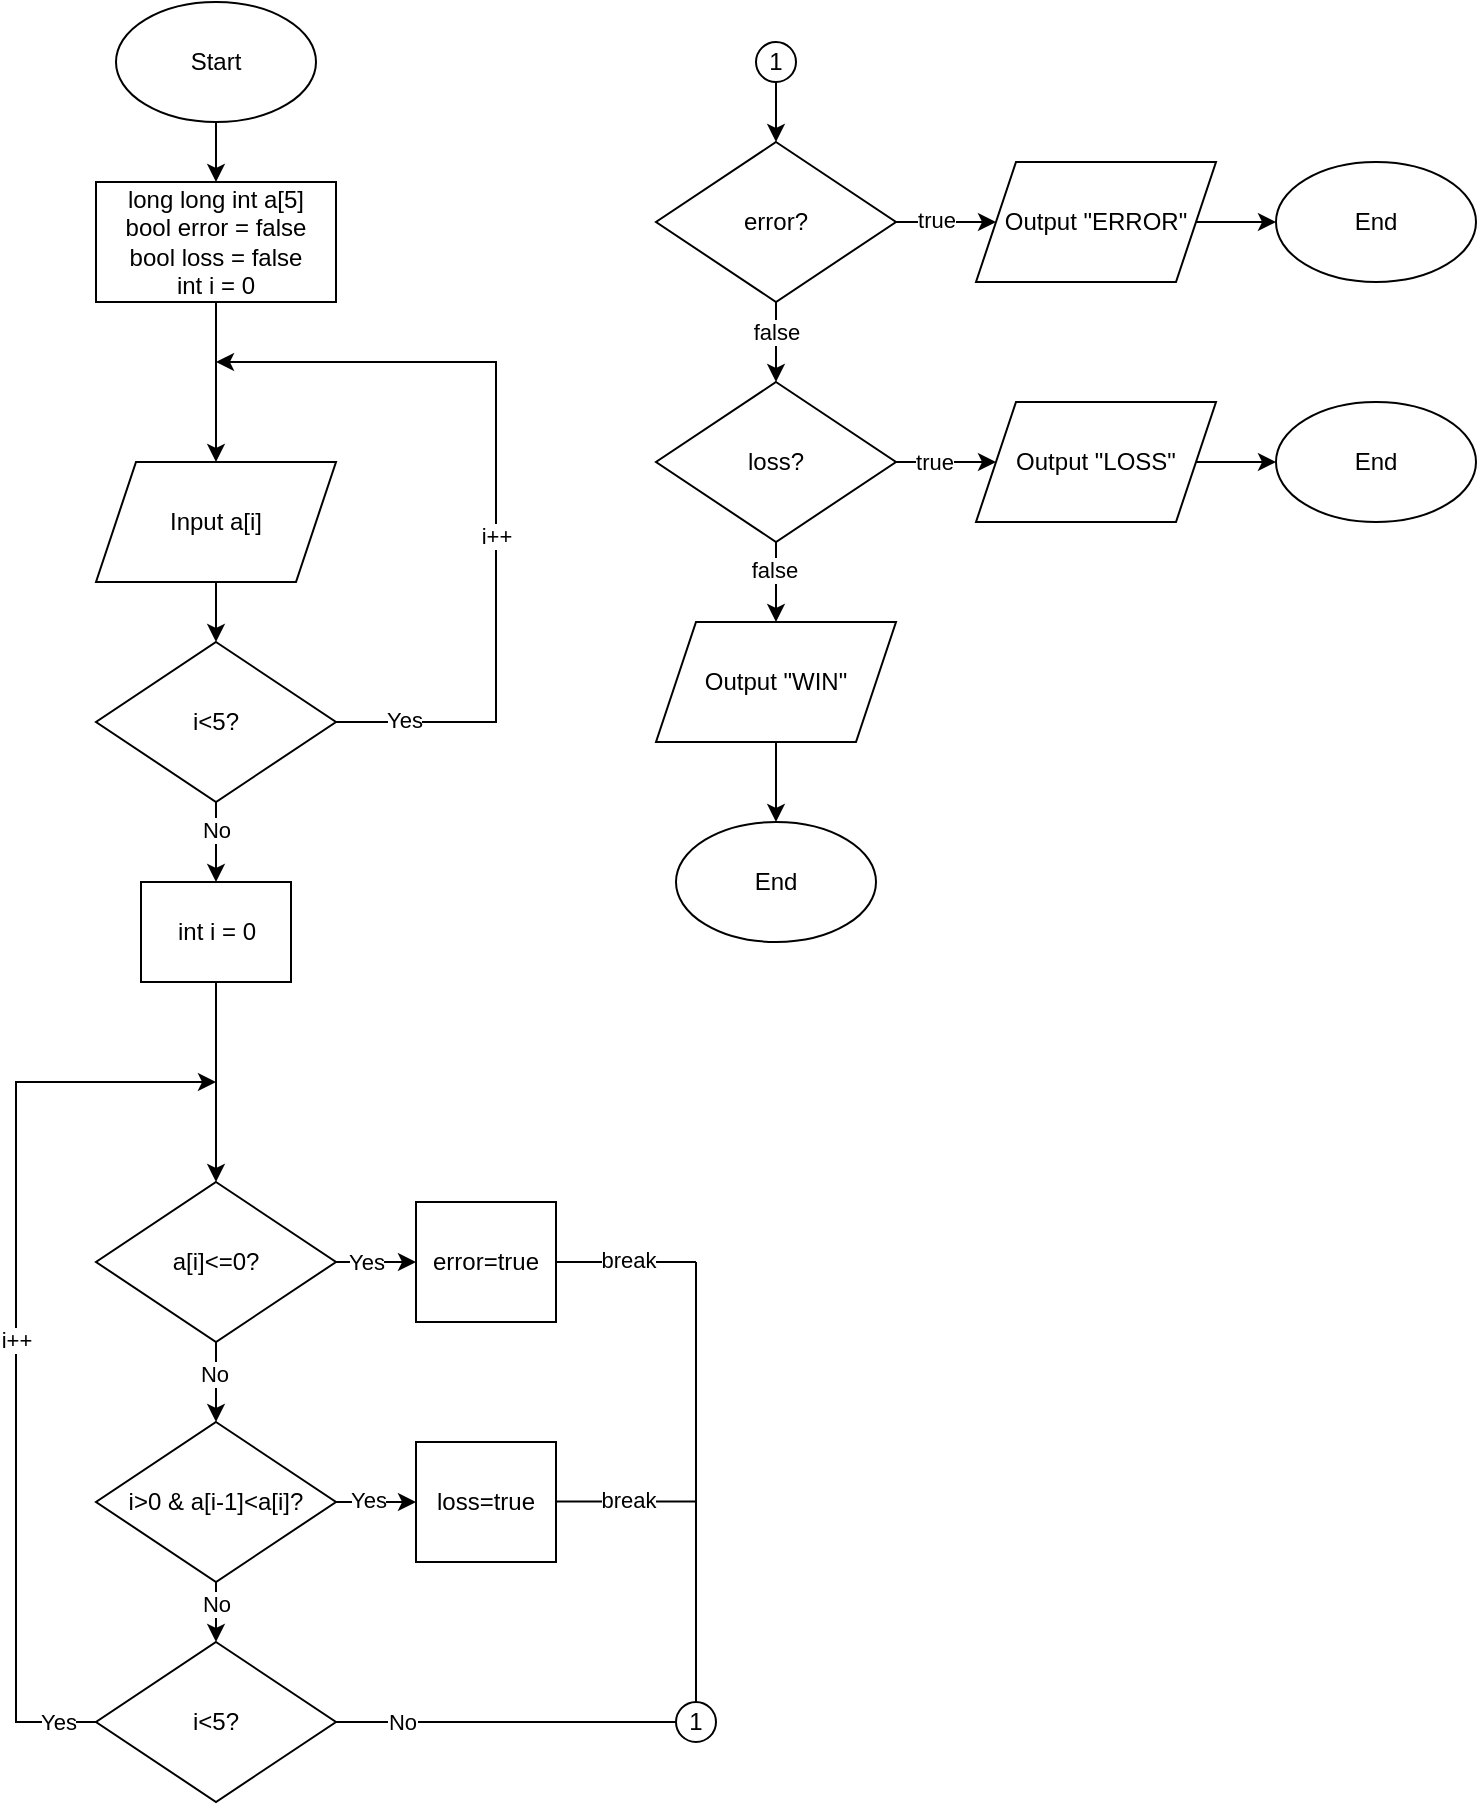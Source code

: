 <mxfile version="24.7.17">
  <diagram name="Page-1" id="iC5HZ2y2yZM_agjVR4VK">
    <mxGraphModel grid="1" page="1" gridSize="10" guides="1" tooltips="1" connect="1" arrows="1" fold="1" pageScale="1" pageWidth="850" pageHeight="1100" math="0" shadow="0">
      <root>
        <mxCell id="0" />
        <mxCell id="1" parent="0" />
        <mxCell id="mUdSdAayjSsppSsImj4Q-2" style="edgeStyle=orthogonalEdgeStyle;rounded=0;orthogonalLoop=1;jettySize=auto;html=1;" edge="1" parent="1" source="mUdSdAayjSsppSsImj4Q-1">
          <mxGeometry relative="1" as="geometry">
            <mxPoint x="120" y="130.0" as="targetPoint" />
          </mxGeometry>
        </mxCell>
        <mxCell id="mUdSdAayjSsppSsImj4Q-1" value="Start" style="ellipse;whiteSpace=wrap;html=1;" vertex="1" parent="1">
          <mxGeometry x="70" y="40" width="100" height="60" as="geometry" />
        </mxCell>
        <mxCell id="mUdSdAayjSsppSsImj4Q-4" style="edgeStyle=orthogonalEdgeStyle;rounded=0;orthogonalLoop=1;jettySize=auto;html=1;entryX=0.5;entryY=0;entryDx=0;entryDy=0;" edge="1" parent="1" source="mUdSdAayjSsppSsImj4Q-3" target="mUdSdAayjSsppSsImj4Q-5">
          <mxGeometry relative="1" as="geometry">
            <mxPoint x="120" y="220" as="targetPoint" />
          </mxGeometry>
        </mxCell>
        <mxCell id="mUdSdAayjSsppSsImj4Q-3" value="&lt;div&gt;long long int a[5]&lt;/div&gt;&lt;div&gt;bool error = false&lt;/div&gt;&lt;div&gt;bool loss = false&lt;/div&gt;&lt;div&gt;int i = 0&lt;br&gt;&lt;/div&gt;" style="rounded=0;whiteSpace=wrap;html=1;" vertex="1" parent="1">
          <mxGeometry x="60" y="130" width="120" height="60" as="geometry" />
        </mxCell>
        <mxCell id="mUdSdAayjSsppSsImj4Q-7" style="edgeStyle=orthogonalEdgeStyle;rounded=0;orthogonalLoop=1;jettySize=auto;html=1;entryX=0.5;entryY=0;entryDx=0;entryDy=0;" edge="1" parent="1" source="mUdSdAayjSsppSsImj4Q-5" target="mUdSdAayjSsppSsImj4Q-6">
          <mxGeometry relative="1" as="geometry" />
        </mxCell>
        <mxCell id="mUdSdAayjSsppSsImj4Q-5" value="Input a[i]" style="shape=parallelogram;perimeter=parallelogramPerimeter;whiteSpace=wrap;html=1;fixedSize=1;" vertex="1" parent="1">
          <mxGeometry x="60" y="270" width="120" height="60" as="geometry" />
        </mxCell>
        <mxCell id="mUdSdAayjSsppSsImj4Q-10" style="edgeStyle=orthogonalEdgeStyle;rounded=0;orthogonalLoop=1;jettySize=auto;html=1;" edge="1" parent="1" source="mUdSdAayjSsppSsImj4Q-6">
          <mxGeometry relative="1" as="geometry">
            <mxPoint x="120" y="220" as="targetPoint" />
            <Array as="points">
              <mxPoint x="260" y="400" />
              <mxPoint x="260" y="220" />
            </Array>
          </mxGeometry>
        </mxCell>
        <mxCell id="mUdSdAayjSsppSsImj4Q-11" value="i++" style="edgeLabel;html=1;align=center;verticalAlign=middle;resizable=0;points=[];" connectable="0" vertex="1" parent="mUdSdAayjSsppSsImj4Q-10">
          <mxGeometry x="-0.134" relative="1" as="geometry">
            <mxPoint as="offset" />
          </mxGeometry>
        </mxCell>
        <mxCell id="mUdSdAayjSsppSsImj4Q-12" value="Yes" style="edgeLabel;html=1;align=center;verticalAlign=middle;resizable=0;points=[];" connectable="0" vertex="1" parent="mUdSdAayjSsppSsImj4Q-10">
          <mxGeometry x="-0.829" relative="1" as="geometry">
            <mxPoint y="-1" as="offset" />
          </mxGeometry>
        </mxCell>
        <mxCell id="mUdSdAayjSsppSsImj4Q-13" style="edgeStyle=orthogonalEdgeStyle;rounded=0;orthogonalLoop=1;jettySize=auto;html=1;entryX=0.5;entryY=0;entryDx=0;entryDy=0;" edge="1" parent="1" source="mUdSdAayjSsppSsImj4Q-6" target="ZD90ZgSWuzH2sZm_1BD3-1">
          <mxGeometry relative="1" as="geometry">
            <mxPoint x="120" y="480" as="targetPoint" />
          </mxGeometry>
        </mxCell>
        <mxCell id="mUdSdAayjSsppSsImj4Q-14" value="No" style="edgeLabel;html=1;align=center;verticalAlign=middle;resizable=0;points=[];" connectable="0" vertex="1" parent="mUdSdAayjSsppSsImj4Q-13">
          <mxGeometry x="-0.215" y="-1" relative="1" as="geometry">
            <mxPoint x="1" y="-26" as="offset" />
          </mxGeometry>
        </mxCell>
        <mxCell id="ZD90ZgSWuzH2sZm_1BD3-2" value="No" style="edgeLabel;html=1;align=center;verticalAlign=middle;resizable=0;points=[];" connectable="0" vertex="1" parent="mUdSdAayjSsppSsImj4Q-13">
          <mxGeometry x="-0.3" relative="1" as="geometry">
            <mxPoint as="offset" />
          </mxGeometry>
        </mxCell>
        <mxCell id="mUdSdAayjSsppSsImj4Q-6" value="i&amp;lt;5?" style="rhombus;whiteSpace=wrap;html=1;" vertex="1" parent="1">
          <mxGeometry x="60" y="360" width="120" height="80" as="geometry" />
        </mxCell>
        <mxCell id="mUdSdAayjSsppSsImj4Q-17" style="edgeStyle=orthogonalEdgeStyle;rounded=0;orthogonalLoop=1;jettySize=auto;html=1;" edge="1" parent="1" source="mUdSdAayjSsppSsImj4Q-15" target="mUdSdAayjSsppSsImj4Q-18">
          <mxGeometry relative="1" as="geometry">
            <mxPoint x="120" y="750" as="targetPoint" />
          </mxGeometry>
        </mxCell>
        <mxCell id="mUdSdAayjSsppSsImj4Q-20" value="No" style="edgeLabel;html=1;align=center;verticalAlign=middle;resizable=0;points=[];" connectable="0" vertex="1" parent="mUdSdAayjSsppSsImj4Q-17">
          <mxGeometry x="-0.205" y="-1" relative="1" as="geometry">
            <mxPoint as="offset" />
          </mxGeometry>
        </mxCell>
        <mxCell id="mUdSdAayjSsppSsImj4Q-32" style="edgeStyle=orthogonalEdgeStyle;rounded=0;orthogonalLoop=1;jettySize=auto;html=1;" edge="1" parent="1" source="mUdSdAayjSsppSsImj4Q-15">
          <mxGeometry relative="1" as="geometry">
            <mxPoint x="220" y="670" as="targetPoint" />
          </mxGeometry>
        </mxCell>
        <mxCell id="mUdSdAayjSsppSsImj4Q-33" value="Yes" style="edgeLabel;html=1;align=center;verticalAlign=middle;resizable=0;points=[];" connectable="0" vertex="1" parent="mUdSdAayjSsppSsImj4Q-32">
          <mxGeometry x="-0.252" relative="1" as="geometry">
            <mxPoint as="offset" />
          </mxGeometry>
        </mxCell>
        <mxCell id="mUdSdAayjSsppSsImj4Q-15" value="a[i]&amp;lt;=0?" style="rhombus;whiteSpace=wrap;html=1;" vertex="1" parent="1">
          <mxGeometry x="60" y="630" width="120" height="80" as="geometry" />
        </mxCell>
        <mxCell id="mUdSdAayjSsppSsImj4Q-22" style="edgeStyle=orthogonalEdgeStyle;rounded=0;orthogonalLoop=1;jettySize=auto;html=1;" edge="1" parent="1" source="mUdSdAayjSsppSsImj4Q-18">
          <mxGeometry relative="1" as="geometry">
            <mxPoint x="120" y="860" as="targetPoint" />
          </mxGeometry>
        </mxCell>
        <mxCell id="mUdSdAayjSsppSsImj4Q-24" value="No" style="edgeLabel;html=1;align=center;verticalAlign=middle;resizable=0;points=[];" connectable="0" vertex="1" parent="mUdSdAayjSsppSsImj4Q-22">
          <mxGeometry x="-0.27" y="1" relative="1" as="geometry">
            <mxPoint x="-1" as="offset" />
          </mxGeometry>
        </mxCell>
        <mxCell id="mUdSdAayjSsppSsImj4Q-36" style="edgeStyle=orthogonalEdgeStyle;rounded=0;orthogonalLoop=1;jettySize=auto;html=1;" edge="1" parent="1" source="mUdSdAayjSsppSsImj4Q-18">
          <mxGeometry relative="1" as="geometry">
            <mxPoint x="220" y="790" as="targetPoint" />
          </mxGeometry>
        </mxCell>
        <mxCell id="mUdSdAayjSsppSsImj4Q-37" value="Yes" style="edgeLabel;html=1;align=center;verticalAlign=middle;resizable=0;points=[];" connectable="0" vertex="1" parent="mUdSdAayjSsppSsImj4Q-36">
          <mxGeometry x="-0.184" relative="1" as="geometry">
            <mxPoint x="-1" y="-1" as="offset" />
          </mxGeometry>
        </mxCell>
        <mxCell id="mUdSdAayjSsppSsImj4Q-18" value="i&amp;gt;0 &amp;amp; a[i-1]&amp;lt;a[i]?" style="rhombus;whiteSpace=wrap;html=1;" vertex="1" parent="1">
          <mxGeometry x="60" y="750" width="120" height="80" as="geometry" />
        </mxCell>
        <mxCell id="mUdSdAayjSsppSsImj4Q-26" style="edgeStyle=orthogonalEdgeStyle;rounded=0;orthogonalLoop=1;jettySize=auto;html=1;exitX=0;exitY=0.5;exitDx=0;exitDy=0;" edge="1" parent="1" source="mUdSdAayjSsppSsImj4Q-25">
          <mxGeometry relative="1" as="geometry">
            <mxPoint x="120" y="580" as="targetPoint" />
            <Array as="points">
              <mxPoint x="20" y="900" />
              <mxPoint x="20" y="580" />
            </Array>
            <mxPoint x="60" y="870" as="sourcePoint" />
          </mxGeometry>
        </mxCell>
        <mxCell id="mUdSdAayjSsppSsImj4Q-28" value="&lt;div&gt;Yes&lt;/div&gt;" style="edgeLabel;html=1;align=center;verticalAlign=middle;resizable=0;points=[];" connectable="0" vertex="1" parent="mUdSdAayjSsppSsImj4Q-26">
          <mxGeometry x="-0.92" y="2" relative="1" as="geometry">
            <mxPoint x="-1" y="-2" as="offset" />
          </mxGeometry>
        </mxCell>
        <mxCell id="mUdSdAayjSsppSsImj4Q-29" value="i++" style="edgeLabel;html=1;align=center;verticalAlign=middle;resizable=0;points=[];" connectable="0" vertex="1" parent="mUdSdAayjSsppSsImj4Q-26">
          <mxGeometry x="0.001" y="-1" relative="1" as="geometry">
            <mxPoint x="-1" y="-1" as="offset" />
          </mxGeometry>
        </mxCell>
        <mxCell id="mUdSdAayjSsppSsImj4Q-25" value="i&amp;lt;5?" style="rhombus;whiteSpace=wrap;html=1;" vertex="1" parent="1">
          <mxGeometry x="60" y="860" width="120" height="80" as="geometry" />
        </mxCell>
        <mxCell id="mUdSdAayjSsppSsImj4Q-34" value="error=true" style="rounded=0;whiteSpace=wrap;html=1;" vertex="1" parent="1">
          <mxGeometry x="220" y="640" width="70" height="60" as="geometry" />
        </mxCell>
        <mxCell id="mUdSdAayjSsppSsImj4Q-38" value="loss=true" style="rounded=0;whiteSpace=wrap;html=1;" vertex="1" parent="1">
          <mxGeometry x="220" y="760" width="70" height="60" as="geometry" />
        </mxCell>
        <mxCell id="mUdSdAayjSsppSsImj4Q-40" value="" style="endArrow=none;html=1;rounded=0;" edge="1" parent="1">
          <mxGeometry width="50" height="50" relative="1" as="geometry">
            <mxPoint x="360" y="790" as="sourcePoint" />
            <mxPoint x="360" y="670" as="targetPoint" />
          </mxGeometry>
        </mxCell>
        <mxCell id="mUdSdAayjSsppSsImj4Q-42" value="" style="endArrow=none;html=1;rounded=0;" edge="1" parent="1">
          <mxGeometry width="50" height="50" relative="1" as="geometry">
            <mxPoint x="360" y="900" as="sourcePoint" />
            <mxPoint x="360" y="790" as="targetPoint" />
          </mxGeometry>
        </mxCell>
        <mxCell id="mUdSdAayjSsppSsImj4Q-46" value="1" style="ellipse;whiteSpace=wrap;html=1;" vertex="1" parent="1">
          <mxGeometry x="350" y="890" width="20" height="20" as="geometry" />
        </mxCell>
        <mxCell id="mUdSdAayjSsppSsImj4Q-50" value="" style="endArrow=none;html=1;rounded=0;entryX=0;entryY=0.5;entryDx=0;entryDy=0;" edge="1" parent="1" target="mUdSdAayjSsppSsImj4Q-46">
          <mxGeometry width="50" height="50" relative="1" as="geometry">
            <mxPoint x="180" y="900" as="sourcePoint" />
            <mxPoint x="230" y="850" as="targetPoint" />
          </mxGeometry>
        </mxCell>
        <mxCell id="mUdSdAayjSsppSsImj4Q-51" value="No" style="edgeLabel;html=1;align=center;verticalAlign=middle;resizable=0;points=[];" connectable="0" vertex="1" parent="mUdSdAayjSsppSsImj4Q-50">
          <mxGeometry x="-0.613" y="-2" relative="1" as="geometry">
            <mxPoint y="-2" as="offset" />
          </mxGeometry>
        </mxCell>
        <mxCell id="mUdSdAayjSsppSsImj4Q-53" style="edgeStyle=orthogonalEdgeStyle;rounded=0;orthogonalLoop=1;jettySize=auto;html=1;" edge="1" parent="1" source="mUdSdAayjSsppSsImj4Q-52">
          <mxGeometry relative="1" as="geometry">
            <mxPoint x="400" y="110" as="targetPoint" />
          </mxGeometry>
        </mxCell>
        <mxCell id="mUdSdAayjSsppSsImj4Q-52" value="1" style="ellipse;whiteSpace=wrap;html=1;" vertex="1" parent="1">
          <mxGeometry x="390" y="60" width="20" height="20" as="geometry" />
        </mxCell>
        <mxCell id="mUdSdAayjSsppSsImj4Q-55" style="edgeStyle=orthogonalEdgeStyle;rounded=0;orthogonalLoop=1;jettySize=auto;html=1;" edge="1" parent="1" source="mUdSdAayjSsppSsImj4Q-54">
          <mxGeometry relative="1" as="geometry">
            <mxPoint x="510" y="150" as="targetPoint" />
          </mxGeometry>
        </mxCell>
        <mxCell id="mUdSdAayjSsppSsImj4Q-56" value="true" style="edgeLabel;html=1;align=center;verticalAlign=middle;resizable=0;points=[];" connectable="0" vertex="1" parent="mUdSdAayjSsppSsImj4Q-55">
          <mxGeometry x="-0.218" y="-1" relative="1" as="geometry">
            <mxPoint y="-2" as="offset" />
          </mxGeometry>
        </mxCell>
        <mxCell id="mUdSdAayjSsppSsImj4Q-57" style="edgeStyle=orthogonalEdgeStyle;rounded=0;orthogonalLoop=1;jettySize=auto;html=1;" edge="1" parent="1" source="mUdSdAayjSsppSsImj4Q-54">
          <mxGeometry relative="1" as="geometry">
            <mxPoint x="400" y="230" as="targetPoint" />
          </mxGeometry>
        </mxCell>
        <mxCell id="mUdSdAayjSsppSsImj4Q-58" value="false" style="edgeLabel;html=1;align=center;verticalAlign=middle;resizable=0;points=[];" connectable="0" vertex="1" parent="mUdSdAayjSsppSsImj4Q-57">
          <mxGeometry x="-0.231" y="1" relative="1" as="geometry">
            <mxPoint x="-1" y="-1" as="offset" />
          </mxGeometry>
        </mxCell>
        <mxCell id="mUdSdAayjSsppSsImj4Q-54" value="error?" style="rhombus;whiteSpace=wrap;html=1;" vertex="1" parent="1">
          <mxGeometry x="340" y="110" width="120" height="80" as="geometry" />
        </mxCell>
        <mxCell id="mUdSdAayjSsppSsImj4Q-60" style="edgeStyle=orthogonalEdgeStyle;rounded=0;orthogonalLoop=1;jettySize=auto;html=1;" edge="1" parent="1" source="mUdSdAayjSsppSsImj4Q-59">
          <mxGeometry relative="1" as="geometry">
            <mxPoint x="510" y="270" as="targetPoint" />
          </mxGeometry>
        </mxCell>
        <mxCell id="mUdSdAayjSsppSsImj4Q-61" value="true" style="edgeLabel;html=1;align=center;verticalAlign=middle;resizable=0;points=[];" connectable="0" vertex="1" parent="mUdSdAayjSsppSsImj4Q-60">
          <mxGeometry x="-0.263" relative="1" as="geometry">
            <mxPoint as="offset" />
          </mxGeometry>
        </mxCell>
        <mxCell id="mUdSdAayjSsppSsImj4Q-62" style="edgeStyle=orthogonalEdgeStyle;rounded=0;orthogonalLoop=1;jettySize=auto;html=1;" edge="1" parent="1" source="mUdSdAayjSsppSsImj4Q-59">
          <mxGeometry relative="1" as="geometry">
            <mxPoint x="400" y="350" as="targetPoint" />
          </mxGeometry>
        </mxCell>
        <mxCell id="mUdSdAayjSsppSsImj4Q-63" value="false" style="edgeLabel;html=1;align=center;verticalAlign=middle;resizable=0;points=[];" connectable="0" vertex="1" parent="mUdSdAayjSsppSsImj4Q-62">
          <mxGeometry x="-0.344" y="-2" relative="1" as="geometry">
            <mxPoint x="1" as="offset" />
          </mxGeometry>
        </mxCell>
        <mxCell id="mUdSdAayjSsppSsImj4Q-59" value="loss?" style="rhombus;whiteSpace=wrap;html=1;" vertex="1" parent="1">
          <mxGeometry x="340" y="230" width="120" height="80" as="geometry" />
        </mxCell>
        <mxCell id="mUdSdAayjSsppSsImj4Q-67" style="edgeStyle=orthogonalEdgeStyle;rounded=0;orthogonalLoop=1;jettySize=auto;html=1;" edge="1" parent="1" source="mUdSdAayjSsppSsImj4Q-64">
          <mxGeometry relative="1" as="geometry">
            <mxPoint x="400" y="450" as="targetPoint" />
          </mxGeometry>
        </mxCell>
        <mxCell id="mUdSdAayjSsppSsImj4Q-64" value="Output &quot;WIN&quot;" style="shape=parallelogram;perimeter=parallelogramPerimeter;whiteSpace=wrap;html=1;fixedSize=1;" vertex="1" parent="1">
          <mxGeometry x="340" y="350" width="120" height="60" as="geometry" />
        </mxCell>
        <mxCell id="mUdSdAayjSsppSsImj4Q-70" style="edgeStyle=orthogonalEdgeStyle;rounded=0;orthogonalLoop=1;jettySize=auto;html=1;entryX=0;entryY=0.5;entryDx=0;entryDy=0;" edge="1" parent="1" source="mUdSdAayjSsppSsImj4Q-65" target="mUdSdAayjSsppSsImj4Q-69">
          <mxGeometry relative="1" as="geometry" />
        </mxCell>
        <mxCell id="mUdSdAayjSsppSsImj4Q-65" value="Output &quot;LOSS&quot;" style="shape=parallelogram;perimeter=parallelogramPerimeter;whiteSpace=wrap;html=1;fixedSize=1;" vertex="1" parent="1">
          <mxGeometry x="500" y="240" width="120" height="60" as="geometry" />
        </mxCell>
        <mxCell id="mUdSdAayjSsppSsImj4Q-72" style="edgeStyle=orthogonalEdgeStyle;rounded=0;orthogonalLoop=1;jettySize=auto;html=1;entryX=0;entryY=0.5;entryDx=0;entryDy=0;" edge="1" parent="1" source="mUdSdAayjSsppSsImj4Q-66" target="mUdSdAayjSsppSsImj4Q-71">
          <mxGeometry relative="1" as="geometry" />
        </mxCell>
        <mxCell id="mUdSdAayjSsppSsImj4Q-66" value="Output &quot;ERROR&quot;" style="shape=parallelogram;perimeter=parallelogramPerimeter;whiteSpace=wrap;html=1;fixedSize=1;" vertex="1" parent="1">
          <mxGeometry x="500" y="120" width="120" height="60" as="geometry" />
        </mxCell>
        <mxCell id="mUdSdAayjSsppSsImj4Q-68" value="End" style="ellipse;whiteSpace=wrap;html=1;" vertex="1" parent="1">
          <mxGeometry x="350" y="450" width="100" height="60" as="geometry" />
        </mxCell>
        <mxCell id="mUdSdAayjSsppSsImj4Q-69" value="End" style="ellipse;whiteSpace=wrap;html=1;" vertex="1" parent="1">
          <mxGeometry x="650" y="240" width="100" height="60" as="geometry" />
        </mxCell>
        <mxCell id="mUdSdAayjSsppSsImj4Q-71" value="End" style="ellipse;whiteSpace=wrap;html=1;" vertex="1" parent="1">
          <mxGeometry x="650" y="120" width="100" height="60" as="geometry" />
        </mxCell>
        <mxCell id="ZD90ZgSWuzH2sZm_1BD3-3" style="edgeStyle=orthogonalEdgeStyle;rounded=0;orthogonalLoop=1;jettySize=auto;html=1;entryX=0.5;entryY=0;entryDx=0;entryDy=0;" edge="1" parent="1" source="ZD90ZgSWuzH2sZm_1BD3-1" target="mUdSdAayjSsppSsImj4Q-15">
          <mxGeometry relative="1" as="geometry" />
        </mxCell>
        <mxCell id="ZD90ZgSWuzH2sZm_1BD3-1" value="int i = 0" style="rounded=0;whiteSpace=wrap;html=1;" vertex="1" parent="1">
          <mxGeometry x="82.5" y="480" width="75" height="50" as="geometry" />
        </mxCell>
        <mxCell id="IByVlCfKusfQcJrZbSzN-1" value="" style="endArrow=none;html=1;rounded=0;" edge="1" parent="1">
          <mxGeometry width="50" height="50" relative="1" as="geometry">
            <mxPoint x="290" y="670" as="sourcePoint" />
            <mxPoint x="360" y="670" as="targetPoint" />
          </mxGeometry>
        </mxCell>
        <mxCell id="IByVlCfKusfQcJrZbSzN-2" value="break" style="edgeLabel;html=1;align=center;verticalAlign=middle;resizable=0;points=[];" connectable="0" vertex="1" parent="IByVlCfKusfQcJrZbSzN-1">
          <mxGeometry x="0.011" relative="1" as="geometry">
            <mxPoint y="-1" as="offset" />
          </mxGeometry>
        </mxCell>
        <mxCell id="IByVlCfKusfQcJrZbSzN-3" value="" style="endArrow=none;html=1;rounded=0;" edge="1" parent="1">
          <mxGeometry width="50" height="50" relative="1" as="geometry">
            <mxPoint x="290" y="789.8" as="sourcePoint" />
            <mxPoint x="360" y="789.8" as="targetPoint" />
          </mxGeometry>
        </mxCell>
        <mxCell id="IByVlCfKusfQcJrZbSzN-4" value="break" style="edgeLabel;html=1;align=center;verticalAlign=middle;resizable=0;points=[];" connectable="0" vertex="1" parent="IByVlCfKusfQcJrZbSzN-3">
          <mxGeometry x="0.011" relative="1" as="geometry">
            <mxPoint y="-1" as="offset" />
          </mxGeometry>
        </mxCell>
      </root>
    </mxGraphModel>
  </diagram>
</mxfile>
